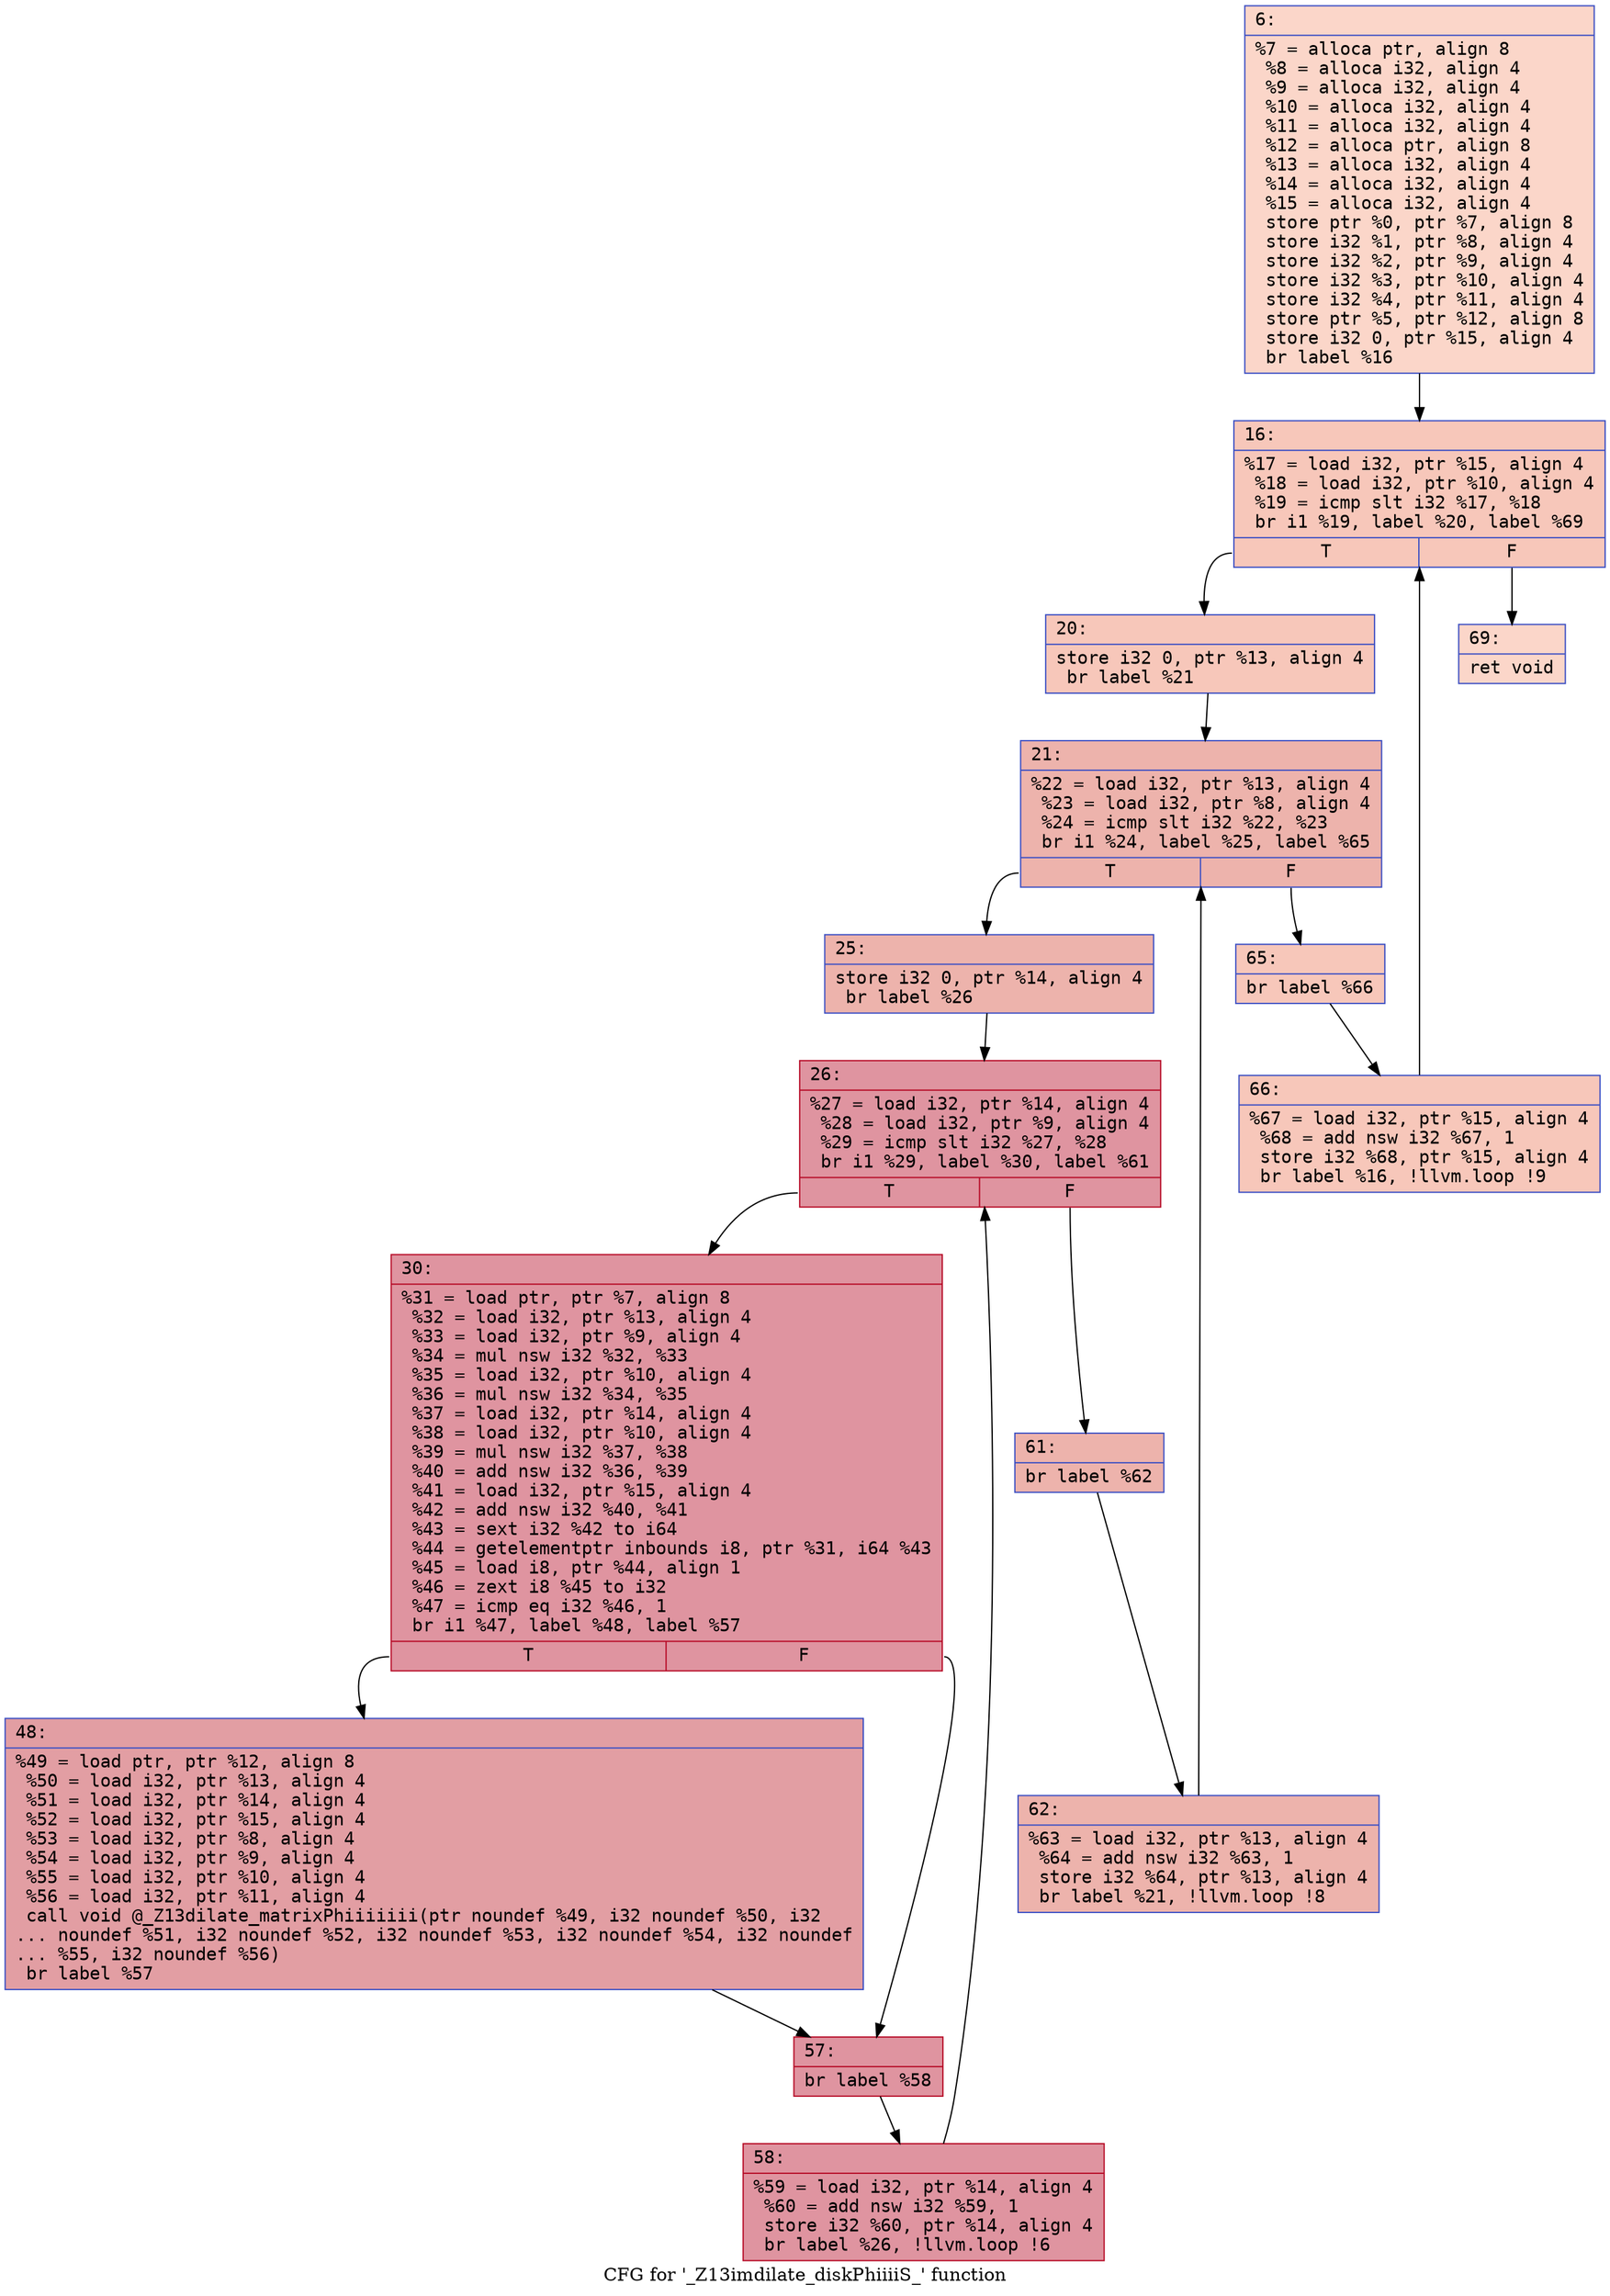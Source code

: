 digraph "CFG for '_Z13imdilate_diskPhiiiiS_' function" {
	label="CFG for '_Z13imdilate_diskPhiiiiS_' function";

	Node0x60000182c9b0 [shape=record,color="#3d50c3ff", style=filled, fillcolor="#f6a38570" fontname="Courier",label="{6:\l|  %7 = alloca ptr, align 8\l  %8 = alloca i32, align 4\l  %9 = alloca i32, align 4\l  %10 = alloca i32, align 4\l  %11 = alloca i32, align 4\l  %12 = alloca ptr, align 8\l  %13 = alloca i32, align 4\l  %14 = alloca i32, align 4\l  %15 = alloca i32, align 4\l  store ptr %0, ptr %7, align 8\l  store i32 %1, ptr %8, align 4\l  store i32 %2, ptr %9, align 4\l  store i32 %3, ptr %10, align 4\l  store i32 %4, ptr %11, align 4\l  store ptr %5, ptr %12, align 8\l  store i32 0, ptr %15, align 4\l  br label %16\l}"];
	Node0x60000182c9b0 -> Node0x60000182ca00[tooltip="6 -> 16\nProbability 100.00%" ];
	Node0x60000182ca00 [shape=record,color="#3d50c3ff", style=filled, fillcolor="#ec7f6370" fontname="Courier",label="{16:\l|  %17 = load i32, ptr %15, align 4\l  %18 = load i32, ptr %10, align 4\l  %19 = icmp slt i32 %17, %18\l  br i1 %19, label %20, label %69\l|{<s0>T|<s1>F}}"];
	Node0x60000182ca00:s0 -> Node0x60000182ca50[tooltip="16 -> 20\nProbability 96.88%" ];
	Node0x60000182ca00:s1 -> Node0x60000182ce10[tooltip="16 -> 69\nProbability 3.12%" ];
	Node0x60000182ca50 [shape=record,color="#3d50c3ff", style=filled, fillcolor="#ec7f6370" fontname="Courier",label="{20:\l|  store i32 0, ptr %13, align 4\l  br label %21\l}"];
	Node0x60000182ca50 -> Node0x60000182caa0[tooltip="20 -> 21\nProbability 100.00%" ];
	Node0x60000182caa0 [shape=record,color="#3d50c3ff", style=filled, fillcolor="#d6524470" fontname="Courier",label="{21:\l|  %22 = load i32, ptr %13, align 4\l  %23 = load i32, ptr %8, align 4\l  %24 = icmp slt i32 %22, %23\l  br i1 %24, label %25, label %65\l|{<s0>T|<s1>F}}"];
	Node0x60000182caa0:s0 -> Node0x60000182caf0[tooltip="21 -> 25\nProbability 96.88%" ];
	Node0x60000182caa0:s1 -> Node0x60000182cd70[tooltip="21 -> 65\nProbability 3.12%" ];
	Node0x60000182caf0 [shape=record,color="#3d50c3ff", style=filled, fillcolor="#d6524470" fontname="Courier",label="{25:\l|  store i32 0, ptr %14, align 4\l  br label %26\l}"];
	Node0x60000182caf0 -> Node0x60000182cb40[tooltip="25 -> 26\nProbability 100.00%" ];
	Node0x60000182cb40 [shape=record,color="#b70d28ff", style=filled, fillcolor="#b70d2870" fontname="Courier",label="{26:\l|  %27 = load i32, ptr %14, align 4\l  %28 = load i32, ptr %9, align 4\l  %29 = icmp slt i32 %27, %28\l  br i1 %29, label %30, label %61\l|{<s0>T|<s1>F}}"];
	Node0x60000182cb40:s0 -> Node0x60000182cb90[tooltip="26 -> 30\nProbability 96.88%" ];
	Node0x60000182cb40:s1 -> Node0x60000182ccd0[tooltip="26 -> 61\nProbability 3.12%" ];
	Node0x60000182cb90 [shape=record,color="#b70d28ff", style=filled, fillcolor="#b70d2870" fontname="Courier",label="{30:\l|  %31 = load ptr, ptr %7, align 8\l  %32 = load i32, ptr %13, align 4\l  %33 = load i32, ptr %9, align 4\l  %34 = mul nsw i32 %32, %33\l  %35 = load i32, ptr %10, align 4\l  %36 = mul nsw i32 %34, %35\l  %37 = load i32, ptr %14, align 4\l  %38 = load i32, ptr %10, align 4\l  %39 = mul nsw i32 %37, %38\l  %40 = add nsw i32 %36, %39\l  %41 = load i32, ptr %15, align 4\l  %42 = add nsw i32 %40, %41\l  %43 = sext i32 %42 to i64\l  %44 = getelementptr inbounds i8, ptr %31, i64 %43\l  %45 = load i8, ptr %44, align 1\l  %46 = zext i8 %45 to i32\l  %47 = icmp eq i32 %46, 1\l  br i1 %47, label %48, label %57\l|{<s0>T|<s1>F}}"];
	Node0x60000182cb90:s0 -> Node0x60000182cbe0[tooltip="30 -> 48\nProbability 50.00%" ];
	Node0x60000182cb90:s1 -> Node0x60000182cc30[tooltip="30 -> 57\nProbability 50.00%" ];
	Node0x60000182cbe0 [shape=record,color="#3d50c3ff", style=filled, fillcolor="#be242e70" fontname="Courier",label="{48:\l|  %49 = load ptr, ptr %12, align 8\l  %50 = load i32, ptr %13, align 4\l  %51 = load i32, ptr %14, align 4\l  %52 = load i32, ptr %15, align 4\l  %53 = load i32, ptr %8, align 4\l  %54 = load i32, ptr %9, align 4\l  %55 = load i32, ptr %10, align 4\l  %56 = load i32, ptr %11, align 4\l  call void @_Z13dilate_matrixPhiiiiiii(ptr noundef %49, i32 noundef %50, i32\l... noundef %51, i32 noundef %52, i32 noundef %53, i32 noundef %54, i32 noundef\l... %55, i32 noundef %56)\l  br label %57\l}"];
	Node0x60000182cbe0 -> Node0x60000182cc30[tooltip="48 -> 57\nProbability 100.00%" ];
	Node0x60000182cc30 [shape=record,color="#b70d28ff", style=filled, fillcolor="#b70d2870" fontname="Courier",label="{57:\l|  br label %58\l}"];
	Node0x60000182cc30 -> Node0x60000182cc80[tooltip="57 -> 58\nProbability 100.00%" ];
	Node0x60000182cc80 [shape=record,color="#b70d28ff", style=filled, fillcolor="#b70d2870" fontname="Courier",label="{58:\l|  %59 = load i32, ptr %14, align 4\l  %60 = add nsw i32 %59, 1\l  store i32 %60, ptr %14, align 4\l  br label %26, !llvm.loop !6\l}"];
	Node0x60000182cc80 -> Node0x60000182cb40[tooltip="58 -> 26\nProbability 100.00%" ];
	Node0x60000182ccd0 [shape=record,color="#3d50c3ff", style=filled, fillcolor="#d6524470" fontname="Courier",label="{61:\l|  br label %62\l}"];
	Node0x60000182ccd0 -> Node0x60000182cd20[tooltip="61 -> 62\nProbability 100.00%" ];
	Node0x60000182cd20 [shape=record,color="#3d50c3ff", style=filled, fillcolor="#d6524470" fontname="Courier",label="{62:\l|  %63 = load i32, ptr %13, align 4\l  %64 = add nsw i32 %63, 1\l  store i32 %64, ptr %13, align 4\l  br label %21, !llvm.loop !8\l}"];
	Node0x60000182cd20 -> Node0x60000182caa0[tooltip="62 -> 21\nProbability 100.00%" ];
	Node0x60000182cd70 [shape=record,color="#3d50c3ff", style=filled, fillcolor="#ec7f6370" fontname="Courier",label="{65:\l|  br label %66\l}"];
	Node0x60000182cd70 -> Node0x60000182cdc0[tooltip="65 -> 66\nProbability 100.00%" ];
	Node0x60000182cdc0 [shape=record,color="#3d50c3ff", style=filled, fillcolor="#ec7f6370" fontname="Courier",label="{66:\l|  %67 = load i32, ptr %15, align 4\l  %68 = add nsw i32 %67, 1\l  store i32 %68, ptr %15, align 4\l  br label %16, !llvm.loop !9\l}"];
	Node0x60000182cdc0 -> Node0x60000182ca00[tooltip="66 -> 16\nProbability 100.00%" ];
	Node0x60000182ce10 [shape=record,color="#3d50c3ff", style=filled, fillcolor="#f6a38570" fontname="Courier",label="{69:\l|  ret void\l}"];
}
